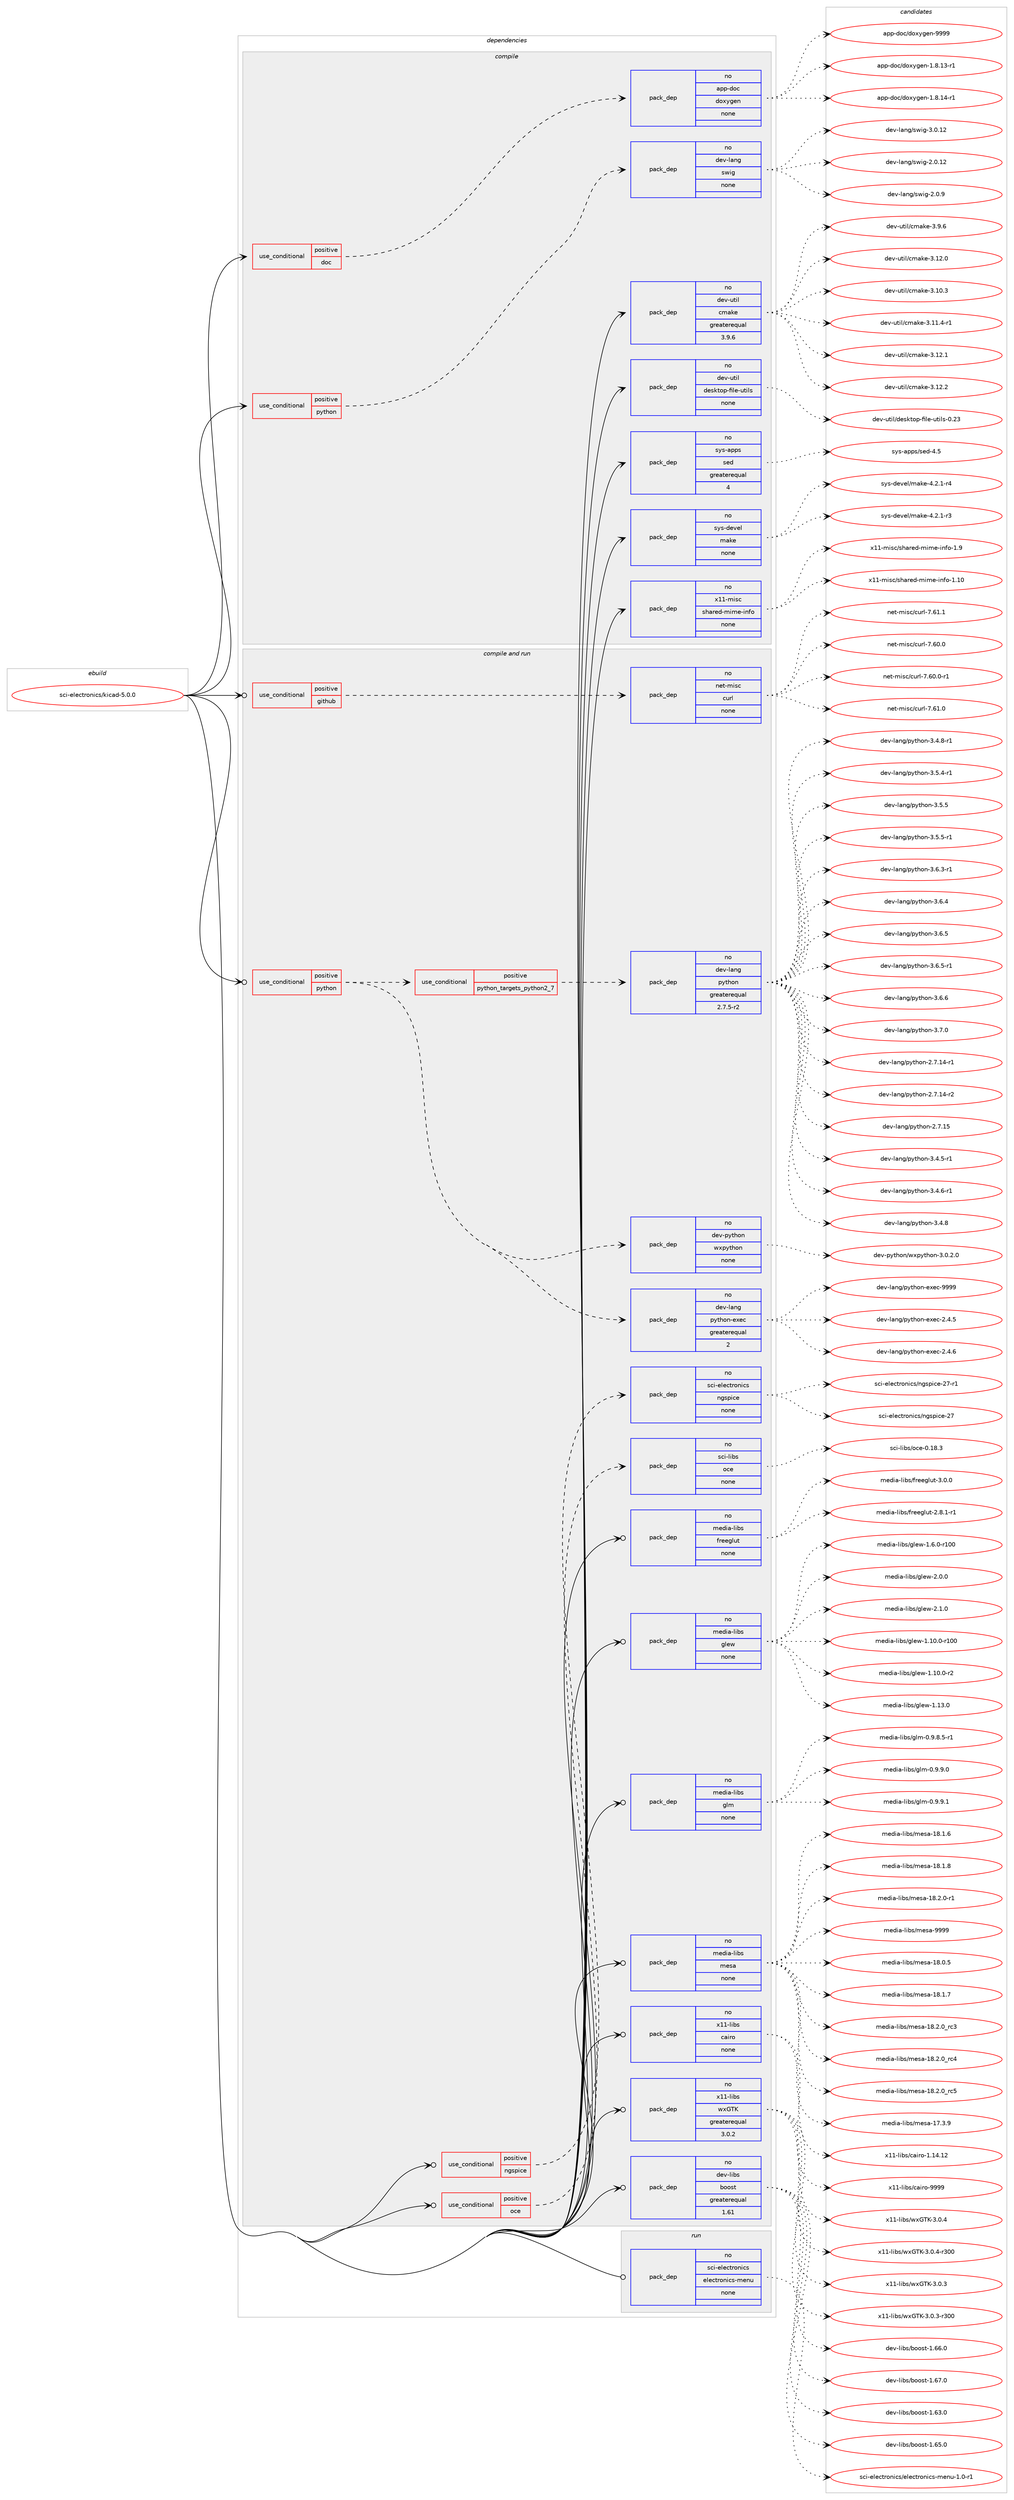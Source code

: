 digraph prolog {

# *************
# Graph options
# *************

newrank=true;
concentrate=true;
compound=true;
graph [rankdir=LR,fontname=Helvetica,fontsize=10,ranksep=1.5];#, ranksep=2.5, nodesep=0.2];
edge  [arrowhead=vee];
node  [fontname=Helvetica,fontsize=10];

# **********
# The ebuild
# **********

subgraph cluster_leftcol {
color=gray;
rank=same;
label=<<i>ebuild</i>>;
id [label="sci-electronics/kicad-5.0.0", color=red, width=4, href="../sci-electronics/kicad-5.0.0.svg"];
}

# ****************
# The dependencies
# ****************

subgraph cluster_midcol {
color=gray;
label=<<i>dependencies</i>>;
subgraph cluster_compile {
fillcolor="#eeeeee";
style=filled;
label=<<i>compile</i>>;
subgraph cond379 {
dependency1494 [label=<<TABLE BORDER="0" CELLBORDER="1" CELLSPACING="0" CELLPADDING="4"><TR><TD ROWSPAN="3" CELLPADDING="10">use_conditional</TD></TR><TR><TD>positive</TD></TR><TR><TD>doc</TD></TR></TABLE>>, shape=none, color=red];
subgraph pack1089 {
dependency1495 [label=<<TABLE BORDER="0" CELLBORDER="1" CELLSPACING="0" CELLPADDING="4" WIDTH="220"><TR><TD ROWSPAN="6" CELLPADDING="30">pack_dep</TD></TR><TR><TD WIDTH="110">no</TD></TR><TR><TD>app-doc</TD></TR><TR><TD>doxygen</TD></TR><TR><TD>none</TD></TR><TR><TD></TD></TR></TABLE>>, shape=none, color=blue];
}
dependency1494:e -> dependency1495:w [weight=20,style="dashed",arrowhead="vee"];
}
id:e -> dependency1494:w [weight=20,style="solid",arrowhead="vee"];
subgraph cond380 {
dependency1496 [label=<<TABLE BORDER="0" CELLBORDER="1" CELLSPACING="0" CELLPADDING="4"><TR><TD ROWSPAN="3" CELLPADDING="10">use_conditional</TD></TR><TR><TD>positive</TD></TR><TR><TD>python</TD></TR></TABLE>>, shape=none, color=red];
subgraph pack1090 {
dependency1497 [label=<<TABLE BORDER="0" CELLBORDER="1" CELLSPACING="0" CELLPADDING="4" WIDTH="220"><TR><TD ROWSPAN="6" CELLPADDING="30">pack_dep</TD></TR><TR><TD WIDTH="110">no</TD></TR><TR><TD>dev-lang</TD></TR><TR><TD>swig</TD></TR><TR><TD>none</TD></TR><TR><TD></TD></TR></TABLE>>, shape=none, color=blue];
}
dependency1496:e -> dependency1497:w [weight=20,style="dashed",arrowhead="vee"];
}
id:e -> dependency1496:w [weight=20,style="solid",arrowhead="vee"];
subgraph pack1091 {
dependency1498 [label=<<TABLE BORDER="0" CELLBORDER="1" CELLSPACING="0" CELLPADDING="4" WIDTH="220"><TR><TD ROWSPAN="6" CELLPADDING="30">pack_dep</TD></TR><TR><TD WIDTH="110">no</TD></TR><TR><TD>dev-util</TD></TR><TR><TD>cmake</TD></TR><TR><TD>greaterequal</TD></TR><TR><TD>3.9.6</TD></TR></TABLE>>, shape=none, color=blue];
}
id:e -> dependency1498:w [weight=20,style="solid",arrowhead="vee"];
subgraph pack1092 {
dependency1499 [label=<<TABLE BORDER="0" CELLBORDER="1" CELLSPACING="0" CELLPADDING="4" WIDTH="220"><TR><TD ROWSPAN="6" CELLPADDING="30">pack_dep</TD></TR><TR><TD WIDTH="110">no</TD></TR><TR><TD>dev-util</TD></TR><TR><TD>desktop-file-utils</TD></TR><TR><TD>none</TD></TR><TR><TD></TD></TR></TABLE>>, shape=none, color=blue];
}
id:e -> dependency1499:w [weight=20,style="solid",arrowhead="vee"];
subgraph pack1093 {
dependency1500 [label=<<TABLE BORDER="0" CELLBORDER="1" CELLSPACING="0" CELLPADDING="4" WIDTH="220"><TR><TD ROWSPAN="6" CELLPADDING="30">pack_dep</TD></TR><TR><TD WIDTH="110">no</TD></TR><TR><TD>sys-apps</TD></TR><TR><TD>sed</TD></TR><TR><TD>greaterequal</TD></TR><TR><TD>4</TD></TR></TABLE>>, shape=none, color=blue];
}
id:e -> dependency1500:w [weight=20,style="solid",arrowhead="vee"];
subgraph pack1094 {
dependency1501 [label=<<TABLE BORDER="0" CELLBORDER="1" CELLSPACING="0" CELLPADDING="4" WIDTH="220"><TR><TD ROWSPAN="6" CELLPADDING="30">pack_dep</TD></TR><TR><TD WIDTH="110">no</TD></TR><TR><TD>sys-devel</TD></TR><TR><TD>make</TD></TR><TR><TD>none</TD></TR><TR><TD></TD></TR></TABLE>>, shape=none, color=blue];
}
id:e -> dependency1501:w [weight=20,style="solid",arrowhead="vee"];
subgraph pack1095 {
dependency1502 [label=<<TABLE BORDER="0" CELLBORDER="1" CELLSPACING="0" CELLPADDING="4" WIDTH="220"><TR><TD ROWSPAN="6" CELLPADDING="30">pack_dep</TD></TR><TR><TD WIDTH="110">no</TD></TR><TR><TD>x11-misc</TD></TR><TR><TD>shared-mime-info</TD></TR><TR><TD>none</TD></TR><TR><TD></TD></TR></TABLE>>, shape=none, color=blue];
}
id:e -> dependency1502:w [weight=20,style="solid",arrowhead="vee"];
}
subgraph cluster_compileandrun {
fillcolor="#eeeeee";
style=filled;
label=<<i>compile and run</i>>;
subgraph cond381 {
dependency1503 [label=<<TABLE BORDER="0" CELLBORDER="1" CELLSPACING="0" CELLPADDING="4"><TR><TD ROWSPAN="3" CELLPADDING="10">use_conditional</TD></TR><TR><TD>positive</TD></TR><TR><TD>github</TD></TR></TABLE>>, shape=none, color=red];
subgraph pack1096 {
dependency1504 [label=<<TABLE BORDER="0" CELLBORDER="1" CELLSPACING="0" CELLPADDING="4" WIDTH="220"><TR><TD ROWSPAN="6" CELLPADDING="30">pack_dep</TD></TR><TR><TD WIDTH="110">no</TD></TR><TR><TD>net-misc</TD></TR><TR><TD>curl</TD></TR><TR><TD>none</TD></TR><TR><TD></TD></TR></TABLE>>, shape=none, color=blue];
}
dependency1503:e -> dependency1504:w [weight=20,style="dashed",arrowhead="vee"];
}
id:e -> dependency1503:w [weight=20,style="solid",arrowhead="odotvee"];
subgraph cond382 {
dependency1505 [label=<<TABLE BORDER="0" CELLBORDER="1" CELLSPACING="0" CELLPADDING="4"><TR><TD ROWSPAN="3" CELLPADDING="10">use_conditional</TD></TR><TR><TD>positive</TD></TR><TR><TD>ngspice</TD></TR></TABLE>>, shape=none, color=red];
subgraph pack1097 {
dependency1506 [label=<<TABLE BORDER="0" CELLBORDER="1" CELLSPACING="0" CELLPADDING="4" WIDTH="220"><TR><TD ROWSPAN="6" CELLPADDING="30">pack_dep</TD></TR><TR><TD WIDTH="110">no</TD></TR><TR><TD>sci-electronics</TD></TR><TR><TD>ngspice</TD></TR><TR><TD>none</TD></TR><TR><TD></TD></TR></TABLE>>, shape=none, color=blue];
}
dependency1505:e -> dependency1506:w [weight=20,style="dashed",arrowhead="vee"];
}
id:e -> dependency1505:w [weight=20,style="solid",arrowhead="odotvee"];
subgraph cond383 {
dependency1507 [label=<<TABLE BORDER="0" CELLBORDER="1" CELLSPACING="0" CELLPADDING="4"><TR><TD ROWSPAN="3" CELLPADDING="10">use_conditional</TD></TR><TR><TD>positive</TD></TR><TR><TD>oce</TD></TR></TABLE>>, shape=none, color=red];
subgraph pack1098 {
dependency1508 [label=<<TABLE BORDER="0" CELLBORDER="1" CELLSPACING="0" CELLPADDING="4" WIDTH="220"><TR><TD ROWSPAN="6" CELLPADDING="30">pack_dep</TD></TR><TR><TD WIDTH="110">no</TD></TR><TR><TD>sci-libs</TD></TR><TR><TD>oce</TD></TR><TR><TD>none</TD></TR><TR><TD></TD></TR></TABLE>>, shape=none, color=blue];
}
dependency1507:e -> dependency1508:w [weight=20,style="dashed",arrowhead="vee"];
}
id:e -> dependency1507:w [weight=20,style="solid",arrowhead="odotvee"];
subgraph cond384 {
dependency1509 [label=<<TABLE BORDER="0" CELLBORDER="1" CELLSPACING="0" CELLPADDING="4"><TR><TD ROWSPAN="3" CELLPADDING="10">use_conditional</TD></TR><TR><TD>positive</TD></TR><TR><TD>python</TD></TR></TABLE>>, shape=none, color=red];
subgraph pack1099 {
dependency1510 [label=<<TABLE BORDER="0" CELLBORDER="1" CELLSPACING="0" CELLPADDING="4" WIDTH="220"><TR><TD ROWSPAN="6" CELLPADDING="30">pack_dep</TD></TR><TR><TD WIDTH="110">no</TD></TR><TR><TD>dev-python</TD></TR><TR><TD>wxpython</TD></TR><TR><TD>none</TD></TR><TR><TD></TD></TR></TABLE>>, shape=none, color=blue];
}
dependency1509:e -> dependency1510:w [weight=20,style="dashed",arrowhead="vee"];
subgraph cond385 {
dependency1511 [label=<<TABLE BORDER="0" CELLBORDER="1" CELLSPACING="0" CELLPADDING="4"><TR><TD ROWSPAN="3" CELLPADDING="10">use_conditional</TD></TR><TR><TD>positive</TD></TR><TR><TD>python_targets_python2_7</TD></TR></TABLE>>, shape=none, color=red];
subgraph pack1100 {
dependency1512 [label=<<TABLE BORDER="0" CELLBORDER="1" CELLSPACING="0" CELLPADDING="4" WIDTH="220"><TR><TD ROWSPAN="6" CELLPADDING="30">pack_dep</TD></TR><TR><TD WIDTH="110">no</TD></TR><TR><TD>dev-lang</TD></TR><TR><TD>python</TD></TR><TR><TD>greaterequal</TD></TR><TR><TD>2.7.5-r2</TD></TR></TABLE>>, shape=none, color=blue];
}
dependency1511:e -> dependency1512:w [weight=20,style="dashed",arrowhead="vee"];
}
dependency1509:e -> dependency1511:w [weight=20,style="dashed",arrowhead="vee"];
subgraph pack1101 {
dependency1513 [label=<<TABLE BORDER="0" CELLBORDER="1" CELLSPACING="0" CELLPADDING="4" WIDTH="220"><TR><TD ROWSPAN="6" CELLPADDING="30">pack_dep</TD></TR><TR><TD WIDTH="110">no</TD></TR><TR><TD>dev-lang</TD></TR><TR><TD>python-exec</TD></TR><TR><TD>greaterequal</TD></TR><TR><TD>2</TD></TR></TABLE>>, shape=none, color=blue];
}
dependency1509:e -> dependency1513:w [weight=20,style="dashed",arrowhead="vee"];
}
id:e -> dependency1509:w [weight=20,style="solid",arrowhead="odotvee"];
subgraph pack1102 {
dependency1514 [label=<<TABLE BORDER="0" CELLBORDER="1" CELLSPACING="0" CELLPADDING="4" WIDTH="220"><TR><TD ROWSPAN="6" CELLPADDING="30">pack_dep</TD></TR><TR><TD WIDTH="110">no</TD></TR><TR><TD>dev-libs</TD></TR><TR><TD>boost</TD></TR><TR><TD>greaterequal</TD></TR><TR><TD>1.61</TD></TR></TABLE>>, shape=none, color=blue];
}
id:e -> dependency1514:w [weight=20,style="solid",arrowhead="odotvee"];
subgraph pack1103 {
dependency1515 [label=<<TABLE BORDER="0" CELLBORDER="1" CELLSPACING="0" CELLPADDING="4" WIDTH="220"><TR><TD ROWSPAN="6" CELLPADDING="30">pack_dep</TD></TR><TR><TD WIDTH="110">no</TD></TR><TR><TD>media-libs</TD></TR><TR><TD>freeglut</TD></TR><TR><TD>none</TD></TR><TR><TD></TD></TR></TABLE>>, shape=none, color=blue];
}
id:e -> dependency1515:w [weight=20,style="solid",arrowhead="odotvee"];
subgraph pack1104 {
dependency1516 [label=<<TABLE BORDER="0" CELLBORDER="1" CELLSPACING="0" CELLPADDING="4" WIDTH="220"><TR><TD ROWSPAN="6" CELLPADDING="30">pack_dep</TD></TR><TR><TD WIDTH="110">no</TD></TR><TR><TD>media-libs</TD></TR><TR><TD>glew</TD></TR><TR><TD>none</TD></TR><TR><TD></TD></TR></TABLE>>, shape=none, color=blue];
}
id:e -> dependency1516:w [weight=20,style="solid",arrowhead="odotvee"];
subgraph pack1105 {
dependency1517 [label=<<TABLE BORDER="0" CELLBORDER="1" CELLSPACING="0" CELLPADDING="4" WIDTH="220"><TR><TD ROWSPAN="6" CELLPADDING="30">pack_dep</TD></TR><TR><TD WIDTH="110">no</TD></TR><TR><TD>media-libs</TD></TR><TR><TD>glm</TD></TR><TR><TD>none</TD></TR><TR><TD></TD></TR></TABLE>>, shape=none, color=blue];
}
id:e -> dependency1517:w [weight=20,style="solid",arrowhead="odotvee"];
subgraph pack1106 {
dependency1518 [label=<<TABLE BORDER="0" CELLBORDER="1" CELLSPACING="0" CELLPADDING="4" WIDTH="220"><TR><TD ROWSPAN="6" CELLPADDING="30">pack_dep</TD></TR><TR><TD WIDTH="110">no</TD></TR><TR><TD>media-libs</TD></TR><TR><TD>mesa</TD></TR><TR><TD>none</TD></TR><TR><TD></TD></TR></TABLE>>, shape=none, color=blue];
}
id:e -> dependency1518:w [weight=20,style="solid",arrowhead="odotvee"];
subgraph pack1107 {
dependency1519 [label=<<TABLE BORDER="0" CELLBORDER="1" CELLSPACING="0" CELLPADDING="4" WIDTH="220"><TR><TD ROWSPAN="6" CELLPADDING="30">pack_dep</TD></TR><TR><TD WIDTH="110">no</TD></TR><TR><TD>x11-libs</TD></TR><TR><TD>cairo</TD></TR><TR><TD>none</TD></TR><TR><TD></TD></TR></TABLE>>, shape=none, color=blue];
}
id:e -> dependency1519:w [weight=20,style="solid",arrowhead="odotvee"];
subgraph pack1108 {
dependency1520 [label=<<TABLE BORDER="0" CELLBORDER="1" CELLSPACING="0" CELLPADDING="4" WIDTH="220"><TR><TD ROWSPAN="6" CELLPADDING="30">pack_dep</TD></TR><TR><TD WIDTH="110">no</TD></TR><TR><TD>x11-libs</TD></TR><TR><TD>wxGTK</TD></TR><TR><TD>greaterequal</TD></TR><TR><TD>3.0.2</TD></TR></TABLE>>, shape=none, color=blue];
}
id:e -> dependency1520:w [weight=20,style="solid",arrowhead="odotvee"];
}
subgraph cluster_run {
fillcolor="#eeeeee";
style=filled;
label=<<i>run</i>>;
subgraph pack1109 {
dependency1521 [label=<<TABLE BORDER="0" CELLBORDER="1" CELLSPACING="0" CELLPADDING="4" WIDTH="220"><TR><TD ROWSPAN="6" CELLPADDING="30">pack_dep</TD></TR><TR><TD WIDTH="110">no</TD></TR><TR><TD>sci-electronics</TD></TR><TR><TD>electronics-menu</TD></TR><TR><TD>none</TD></TR><TR><TD></TD></TR></TABLE>>, shape=none, color=blue];
}
id:e -> dependency1521:w [weight=20,style="solid",arrowhead="odot"];
}
}

# **************
# The candidates
# **************

subgraph cluster_choices {
rank=same;
color=gray;
label=<<i>candidates</i>>;

subgraph choice1089 {
color=black;
nodesep=1;
choice97112112451001119947100111120121103101110454946564649514511449 [label="app-doc/doxygen-1.8.13-r1", color=red, width=4,href="../app-doc/doxygen-1.8.13-r1.svg"];
choice97112112451001119947100111120121103101110454946564649524511449 [label="app-doc/doxygen-1.8.14-r1", color=red, width=4,href="../app-doc/doxygen-1.8.14-r1.svg"];
choice971121124510011199471001111201211031011104557575757 [label="app-doc/doxygen-9999", color=red, width=4,href="../app-doc/doxygen-9999.svg"];
dependency1495:e -> choice97112112451001119947100111120121103101110454946564649514511449:w [style=dotted,weight="100"];
dependency1495:e -> choice97112112451001119947100111120121103101110454946564649524511449:w [style=dotted,weight="100"];
dependency1495:e -> choice971121124510011199471001111201211031011104557575757:w [style=dotted,weight="100"];
}
subgraph choice1090 {
color=black;
nodesep=1;
choice10010111845108971101034711511910510345504648464950 [label="dev-lang/swig-2.0.12", color=red, width=4,href="../dev-lang/swig-2.0.12.svg"];
choice100101118451089711010347115119105103455046484657 [label="dev-lang/swig-2.0.9", color=red, width=4,href="../dev-lang/swig-2.0.9.svg"];
choice10010111845108971101034711511910510345514648464950 [label="dev-lang/swig-3.0.12", color=red, width=4,href="../dev-lang/swig-3.0.12.svg"];
dependency1497:e -> choice10010111845108971101034711511910510345504648464950:w [style=dotted,weight="100"];
dependency1497:e -> choice100101118451089711010347115119105103455046484657:w [style=dotted,weight="100"];
dependency1497:e -> choice10010111845108971101034711511910510345514648464950:w [style=dotted,weight="100"];
}
subgraph choice1091 {
color=black;
nodesep=1;
choice1001011184511711610510847991099710710145514649504648 [label="dev-util/cmake-3.12.0", color=red, width=4,href="../dev-util/cmake-3.12.0.svg"];
choice1001011184511711610510847991099710710145514649484651 [label="dev-util/cmake-3.10.3", color=red, width=4,href="../dev-util/cmake-3.10.3.svg"];
choice10010111845117116105108479910997107101455146494946524511449 [label="dev-util/cmake-3.11.4-r1", color=red, width=4,href="../dev-util/cmake-3.11.4-r1.svg"];
choice1001011184511711610510847991099710710145514649504649 [label="dev-util/cmake-3.12.1", color=red, width=4,href="../dev-util/cmake-3.12.1.svg"];
choice1001011184511711610510847991099710710145514649504650 [label="dev-util/cmake-3.12.2", color=red, width=4,href="../dev-util/cmake-3.12.2.svg"];
choice10010111845117116105108479910997107101455146574654 [label="dev-util/cmake-3.9.6", color=red, width=4,href="../dev-util/cmake-3.9.6.svg"];
dependency1498:e -> choice1001011184511711610510847991099710710145514649504648:w [style=dotted,weight="100"];
dependency1498:e -> choice1001011184511711610510847991099710710145514649484651:w [style=dotted,weight="100"];
dependency1498:e -> choice10010111845117116105108479910997107101455146494946524511449:w [style=dotted,weight="100"];
dependency1498:e -> choice1001011184511711610510847991099710710145514649504649:w [style=dotted,weight="100"];
dependency1498:e -> choice1001011184511711610510847991099710710145514649504650:w [style=dotted,weight="100"];
dependency1498:e -> choice10010111845117116105108479910997107101455146574654:w [style=dotted,weight="100"];
}
subgraph choice1092 {
color=black;
nodesep=1;
choice100101118451171161051084710010111510711611111245102105108101451171161051081154548465051 [label="dev-util/desktop-file-utils-0.23", color=red, width=4,href="../dev-util/desktop-file-utils-0.23.svg"];
dependency1499:e -> choice100101118451171161051084710010111510711611111245102105108101451171161051081154548465051:w [style=dotted,weight="100"];
}
subgraph choice1093 {
color=black;
nodesep=1;
choice11512111545971121121154711510110045524653 [label="sys-apps/sed-4.5", color=red, width=4,href="../sys-apps/sed-4.5.svg"];
dependency1500:e -> choice11512111545971121121154711510110045524653:w [style=dotted,weight="100"];
}
subgraph choice1094 {
color=black;
nodesep=1;
choice1151211154510010111810110847109971071014552465046494511451 [label="sys-devel/make-4.2.1-r3", color=red, width=4,href="../sys-devel/make-4.2.1-r3.svg"];
choice1151211154510010111810110847109971071014552465046494511452 [label="sys-devel/make-4.2.1-r4", color=red, width=4,href="../sys-devel/make-4.2.1-r4.svg"];
dependency1501:e -> choice1151211154510010111810110847109971071014552465046494511451:w [style=dotted,weight="100"];
dependency1501:e -> choice1151211154510010111810110847109971071014552465046494511452:w [style=dotted,weight="100"];
}
subgraph choice1095 {
color=black;
nodesep=1;
choice12049494510910511599471151049711410110045109105109101451051101021114549464948 [label="x11-misc/shared-mime-info-1.10", color=red, width=4,href="../x11-misc/shared-mime-info-1.10.svg"];
choice120494945109105115994711510497114101100451091051091014510511010211145494657 [label="x11-misc/shared-mime-info-1.9", color=red, width=4,href="../x11-misc/shared-mime-info-1.9.svg"];
dependency1502:e -> choice12049494510910511599471151049711410110045109105109101451051101021114549464948:w [style=dotted,weight="100"];
dependency1502:e -> choice120494945109105115994711510497114101100451091051091014510511010211145494657:w [style=dotted,weight="100"];
}
subgraph choice1096 {
color=black;
nodesep=1;
choice1101011164510910511599479911711410845554654484648 [label="net-misc/curl-7.60.0", color=red, width=4,href="../net-misc/curl-7.60.0.svg"];
choice11010111645109105115994799117114108455546544846484511449 [label="net-misc/curl-7.60.0-r1", color=red, width=4,href="../net-misc/curl-7.60.0-r1.svg"];
choice1101011164510910511599479911711410845554654494648 [label="net-misc/curl-7.61.0", color=red, width=4,href="../net-misc/curl-7.61.0.svg"];
choice1101011164510910511599479911711410845554654494649 [label="net-misc/curl-7.61.1", color=red, width=4,href="../net-misc/curl-7.61.1.svg"];
dependency1504:e -> choice1101011164510910511599479911711410845554654484648:w [style=dotted,weight="100"];
dependency1504:e -> choice11010111645109105115994799117114108455546544846484511449:w [style=dotted,weight="100"];
dependency1504:e -> choice1101011164510910511599479911711410845554654494648:w [style=dotted,weight="100"];
dependency1504:e -> choice1101011164510910511599479911711410845554654494649:w [style=dotted,weight="100"];
}
subgraph choice1097 {
color=black;
nodesep=1;
choice115991054510110810199116114111110105991154711010311511210599101455055 [label="sci-electronics/ngspice-27", color=red, width=4,href="../sci-electronics/ngspice-27.svg"];
choice1159910545101108101991161141111101059911547110103115112105991014550554511449 [label="sci-electronics/ngspice-27-r1", color=red, width=4,href="../sci-electronics/ngspice-27-r1.svg"];
dependency1506:e -> choice115991054510110810199116114111110105991154711010311511210599101455055:w [style=dotted,weight="100"];
dependency1506:e -> choice1159910545101108101991161141111101059911547110103115112105991014550554511449:w [style=dotted,weight="100"];
}
subgraph choice1098 {
color=black;
nodesep=1;
choice115991054510810598115471119910145484649564651 [label="sci-libs/oce-0.18.3", color=red, width=4,href="../sci-libs/oce-0.18.3.svg"];
dependency1508:e -> choice115991054510810598115471119910145484649564651:w [style=dotted,weight="100"];
}
subgraph choice1099 {
color=black;
nodesep=1;
choice10010111845112121116104111110471191201121211161041111104551464846504648 [label="dev-python/wxpython-3.0.2.0", color=red, width=4,href="../dev-python/wxpython-3.0.2.0.svg"];
dependency1510:e -> choice10010111845112121116104111110471191201121211161041111104551464846504648:w [style=dotted,weight="100"];
}
subgraph choice1100 {
color=black;
nodesep=1;
choice100101118451089711010347112121116104111110455046554649524511449 [label="dev-lang/python-2.7.14-r1", color=red, width=4,href="../dev-lang/python-2.7.14-r1.svg"];
choice100101118451089711010347112121116104111110455046554649524511450 [label="dev-lang/python-2.7.14-r2", color=red, width=4,href="../dev-lang/python-2.7.14-r2.svg"];
choice10010111845108971101034711212111610411111045504655464953 [label="dev-lang/python-2.7.15", color=red, width=4,href="../dev-lang/python-2.7.15.svg"];
choice1001011184510897110103471121211161041111104551465246534511449 [label="dev-lang/python-3.4.5-r1", color=red, width=4,href="../dev-lang/python-3.4.5-r1.svg"];
choice1001011184510897110103471121211161041111104551465246544511449 [label="dev-lang/python-3.4.6-r1", color=red, width=4,href="../dev-lang/python-3.4.6-r1.svg"];
choice100101118451089711010347112121116104111110455146524656 [label="dev-lang/python-3.4.8", color=red, width=4,href="../dev-lang/python-3.4.8.svg"];
choice1001011184510897110103471121211161041111104551465246564511449 [label="dev-lang/python-3.4.8-r1", color=red, width=4,href="../dev-lang/python-3.4.8-r1.svg"];
choice1001011184510897110103471121211161041111104551465346524511449 [label="dev-lang/python-3.5.4-r1", color=red, width=4,href="../dev-lang/python-3.5.4-r1.svg"];
choice100101118451089711010347112121116104111110455146534653 [label="dev-lang/python-3.5.5", color=red, width=4,href="../dev-lang/python-3.5.5.svg"];
choice1001011184510897110103471121211161041111104551465346534511449 [label="dev-lang/python-3.5.5-r1", color=red, width=4,href="../dev-lang/python-3.5.5-r1.svg"];
choice1001011184510897110103471121211161041111104551465446514511449 [label="dev-lang/python-3.6.3-r1", color=red, width=4,href="../dev-lang/python-3.6.3-r1.svg"];
choice100101118451089711010347112121116104111110455146544652 [label="dev-lang/python-3.6.4", color=red, width=4,href="../dev-lang/python-3.6.4.svg"];
choice100101118451089711010347112121116104111110455146544653 [label="dev-lang/python-3.6.5", color=red, width=4,href="../dev-lang/python-3.6.5.svg"];
choice1001011184510897110103471121211161041111104551465446534511449 [label="dev-lang/python-3.6.5-r1", color=red, width=4,href="../dev-lang/python-3.6.5-r1.svg"];
choice100101118451089711010347112121116104111110455146544654 [label="dev-lang/python-3.6.6", color=red, width=4,href="../dev-lang/python-3.6.6.svg"];
choice100101118451089711010347112121116104111110455146554648 [label="dev-lang/python-3.7.0", color=red, width=4,href="../dev-lang/python-3.7.0.svg"];
dependency1512:e -> choice100101118451089711010347112121116104111110455046554649524511449:w [style=dotted,weight="100"];
dependency1512:e -> choice100101118451089711010347112121116104111110455046554649524511450:w [style=dotted,weight="100"];
dependency1512:e -> choice10010111845108971101034711212111610411111045504655464953:w [style=dotted,weight="100"];
dependency1512:e -> choice1001011184510897110103471121211161041111104551465246534511449:w [style=dotted,weight="100"];
dependency1512:e -> choice1001011184510897110103471121211161041111104551465246544511449:w [style=dotted,weight="100"];
dependency1512:e -> choice100101118451089711010347112121116104111110455146524656:w [style=dotted,weight="100"];
dependency1512:e -> choice1001011184510897110103471121211161041111104551465246564511449:w [style=dotted,weight="100"];
dependency1512:e -> choice1001011184510897110103471121211161041111104551465346524511449:w [style=dotted,weight="100"];
dependency1512:e -> choice100101118451089711010347112121116104111110455146534653:w [style=dotted,weight="100"];
dependency1512:e -> choice1001011184510897110103471121211161041111104551465346534511449:w [style=dotted,weight="100"];
dependency1512:e -> choice1001011184510897110103471121211161041111104551465446514511449:w [style=dotted,weight="100"];
dependency1512:e -> choice100101118451089711010347112121116104111110455146544652:w [style=dotted,weight="100"];
dependency1512:e -> choice100101118451089711010347112121116104111110455146544653:w [style=dotted,weight="100"];
dependency1512:e -> choice1001011184510897110103471121211161041111104551465446534511449:w [style=dotted,weight="100"];
dependency1512:e -> choice100101118451089711010347112121116104111110455146544654:w [style=dotted,weight="100"];
dependency1512:e -> choice100101118451089711010347112121116104111110455146554648:w [style=dotted,weight="100"];
}
subgraph choice1101 {
color=black;
nodesep=1;
choice1001011184510897110103471121211161041111104510112010199455046524653 [label="dev-lang/python-exec-2.4.5", color=red, width=4,href="../dev-lang/python-exec-2.4.5.svg"];
choice1001011184510897110103471121211161041111104510112010199455046524654 [label="dev-lang/python-exec-2.4.6", color=red, width=4,href="../dev-lang/python-exec-2.4.6.svg"];
choice10010111845108971101034711212111610411111045101120101994557575757 [label="dev-lang/python-exec-9999", color=red, width=4,href="../dev-lang/python-exec-9999.svg"];
dependency1513:e -> choice1001011184510897110103471121211161041111104510112010199455046524653:w [style=dotted,weight="100"];
dependency1513:e -> choice1001011184510897110103471121211161041111104510112010199455046524654:w [style=dotted,weight="100"];
dependency1513:e -> choice10010111845108971101034711212111610411111045101120101994557575757:w [style=dotted,weight="100"];
}
subgraph choice1102 {
color=black;
nodesep=1;
choice1001011184510810598115479811111111511645494654514648 [label="dev-libs/boost-1.63.0", color=red, width=4,href="../dev-libs/boost-1.63.0.svg"];
choice1001011184510810598115479811111111511645494654534648 [label="dev-libs/boost-1.65.0", color=red, width=4,href="../dev-libs/boost-1.65.0.svg"];
choice1001011184510810598115479811111111511645494654544648 [label="dev-libs/boost-1.66.0", color=red, width=4,href="../dev-libs/boost-1.66.0.svg"];
choice1001011184510810598115479811111111511645494654554648 [label="dev-libs/boost-1.67.0", color=red, width=4,href="../dev-libs/boost-1.67.0.svg"];
dependency1514:e -> choice1001011184510810598115479811111111511645494654514648:w [style=dotted,weight="100"];
dependency1514:e -> choice1001011184510810598115479811111111511645494654534648:w [style=dotted,weight="100"];
dependency1514:e -> choice1001011184510810598115479811111111511645494654544648:w [style=dotted,weight="100"];
dependency1514:e -> choice1001011184510810598115479811111111511645494654554648:w [style=dotted,weight="100"];
}
subgraph choice1103 {
color=black;
nodesep=1;
choice109101100105974510810598115471021141011011031081171164550465646494511449 [label="media-libs/freeglut-2.8.1-r1", color=red, width=4,href="../media-libs/freeglut-2.8.1-r1.svg"];
choice10910110010597451081059811547102114101101103108117116455146484648 [label="media-libs/freeglut-3.0.0", color=red, width=4,href="../media-libs/freeglut-3.0.0.svg"];
dependency1515:e -> choice109101100105974510810598115471021141011011031081171164550465646494511449:w [style=dotted,weight="100"];
dependency1515:e -> choice10910110010597451081059811547102114101101103108117116455146484648:w [style=dotted,weight="100"];
}
subgraph choice1104 {
color=black;
nodesep=1;
choice109101100105974510810598115471031081011194549464948464845114494848 [label="media-libs/glew-1.10.0-r100", color=red, width=4,href="../media-libs/glew-1.10.0-r100.svg"];
choice10910110010597451081059811547103108101119454946494846484511450 [label="media-libs/glew-1.10.0-r2", color=red, width=4,href="../media-libs/glew-1.10.0-r2.svg"];
choice1091011001059745108105981154710310810111945494649514648 [label="media-libs/glew-1.13.0", color=red, width=4,href="../media-libs/glew-1.13.0.svg"];
choice1091011001059745108105981154710310810111945494654464845114494848 [label="media-libs/glew-1.6.0-r100", color=red, width=4,href="../media-libs/glew-1.6.0-r100.svg"];
choice10910110010597451081059811547103108101119455046484648 [label="media-libs/glew-2.0.0", color=red, width=4,href="../media-libs/glew-2.0.0.svg"];
choice10910110010597451081059811547103108101119455046494648 [label="media-libs/glew-2.1.0", color=red, width=4,href="../media-libs/glew-2.1.0.svg"];
dependency1516:e -> choice109101100105974510810598115471031081011194549464948464845114494848:w [style=dotted,weight="100"];
dependency1516:e -> choice10910110010597451081059811547103108101119454946494846484511450:w [style=dotted,weight="100"];
dependency1516:e -> choice1091011001059745108105981154710310810111945494649514648:w [style=dotted,weight="100"];
dependency1516:e -> choice1091011001059745108105981154710310810111945494654464845114494848:w [style=dotted,weight="100"];
dependency1516:e -> choice10910110010597451081059811547103108101119455046484648:w [style=dotted,weight="100"];
dependency1516:e -> choice10910110010597451081059811547103108101119455046494648:w [style=dotted,weight="100"];
}
subgraph choice1105 {
color=black;
nodesep=1;
choice1091011001059745108105981154710310810945484657465646534511449 [label="media-libs/glm-0.9.8.5-r1", color=red, width=4,href="../media-libs/glm-0.9.8.5-r1.svg"];
choice109101100105974510810598115471031081094548465746574648 [label="media-libs/glm-0.9.9.0", color=red, width=4,href="../media-libs/glm-0.9.9.0.svg"];
choice109101100105974510810598115471031081094548465746574649 [label="media-libs/glm-0.9.9.1", color=red, width=4,href="../media-libs/glm-0.9.9.1.svg"];
dependency1517:e -> choice1091011001059745108105981154710310810945484657465646534511449:w [style=dotted,weight="100"];
dependency1517:e -> choice109101100105974510810598115471031081094548465746574648:w [style=dotted,weight="100"];
dependency1517:e -> choice109101100105974510810598115471031081094548465746574649:w [style=dotted,weight="100"];
}
subgraph choice1106 {
color=black;
nodesep=1;
choice109101100105974510810598115471091011159745495646484653 [label="media-libs/mesa-18.0.5", color=red, width=4,href="../media-libs/mesa-18.0.5.svg"];
choice109101100105974510810598115471091011159745495646494655 [label="media-libs/mesa-18.1.7", color=red, width=4,href="../media-libs/mesa-18.1.7.svg"];
choice109101100105974510810598115471091011159745495646504648951149951 [label="media-libs/mesa-18.2.0_rc3", color=red, width=4,href="../media-libs/mesa-18.2.0_rc3.svg"];
choice109101100105974510810598115471091011159745495646504648951149952 [label="media-libs/mesa-18.2.0_rc4", color=red, width=4,href="../media-libs/mesa-18.2.0_rc4.svg"];
choice109101100105974510810598115471091011159745495646504648951149953 [label="media-libs/mesa-18.2.0_rc5", color=red, width=4,href="../media-libs/mesa-18.2.0_rc5.svg"];
choice109101100105974510810598115471091011159745495546514657 [label="media-libs/mesa-17.3.9", color=red, width=4,href="../media-libs/mesa-17.3.9.svg"];
choice109101100105974510810598115471091011159745495646494654 [label="media-libs/mesa-18.1.6", color=red, width=4,href="../media-libs/mesa-18.1.6.svg"];
choice109101100105974510810598115471091011159745495646494656 [label="media-libs/mesa-18.1.8", color=red, width=4,href="../media-libs/mesa-18.1.8.svg"];
choice1091011001059745108105981154710910111597454956465046484511449 [label="media-libs/mesa-18.2.0-r1", color=red, width=4,href="../media-libs/mesa-18.2.0-r1.svg"];
choice10910110010597451081059811547109101115974557575757 [label="media-libs/mesa-9999", color=red, width=4,href="../media-libs/mesa-9999.svg"];
dependency1518:e -> choice109101100105974510810598115471091011159745495646484653:w [style=dotted,weight="100"];
dependency1518:e -> choice109101100105974510810598115471091011159745495646494655:w [style=dotted,weight="100"];
dependency1518:e -> choice109101100105974510810598115471091011159745495646504648951149951:w [style=dotted,weight="100"];
dependency1518:e -> choice109101100105974510810598115471091011159745495646504648951149952:w [style=dotted,weight="100"];
dependency1518:e -> choice109101100105974510810598115471091011159745495646504648951149953:w [style=dotted,weight="100"];
dependency1518:e -> choice109101100105974510810598115471091011159745495546514657:w [style=dotted,weight="100"];
dependency1518:e -> choice109101100105974510810598115471091011159745495646494654:w [style=dotted,weight="100"];
dependency1518:e -> choice109101100105974510810598115471091011159745495646494656:w [style=dotted,weight="100"];
dependency1518:e -> choice1091011001059745108105981154710910111597454956465046484511449:w [style=dotted,weight="100"];
dependency1518:e -> choice10910110010597451081059811547109101115974557575757:w [style=dotted,weight="100"];
}
subgraph choice1107 {
color=black;
nodesep=1;
choice120494945108105981154799971051141114549464952464950 [label="x11-libs/cairo-1.14.12", color=red, width=4,href="../x11-libs/cairo-1.14.12.svg"];
choice120494945108105981154799971051141114557575757 [label="x11-libs/cairo-9999", color=red, width=4,href="../x11-libs/cairo-9999.svg"];
dependency1519:e -> choice120494945108105981154799971051141114549464952464950:w [style=dotted,weight="100"];
dependency1519:e -> choice120494945108105981154799971051141114557575757:w [style=dotted,weight="100"];
}
subgraph choice1108 {
color=black;
nodesep=1;
choice1204949451081059811547119120718475455146484651 [label="x11-libs/wxGTK-3.0.3", color=red, width=4,href="../x11-libs/wxGTK-3.0.3.svg"];
choice120494945108105981154711912071847545514648465145114514848 [label="x11-libs/wxGTK-3.0.3-r300", color=red, width=4,href="../x11-libs/wxGTK-3.0.3-r300.svg"];
choice1204949451081059811547119120718475455146484652 [label="x11-libs/wxGTK-3.0.4", color=red, width=4,href="../x11-libs/wxGTK-3.0.4.svg"];
choice120494945108105981154711912071847545514648465245114514848 [label="x11-libs/wxGTK-3.0.4-r300", color=red, width=4,href="../x11-libs/wxGTK-3.0.4-r300.svg"];
dependency1520:e -> choice1204949451081059811547119120718475455146484651:w [style=dotted,weight="100"];
dependency1520:e -> choice120494945108105981154711912071847545514648465145114514848:w [style=dotted,weight="100"];
dependency1520:e -> choice1204949451081059811547119120718475455146484652:w [style=dotted,weight="100"];
dependency1520:e -> choice120494945108105981154711912071847545514648465245114514848:w [style=dotted,weight="100"];
}
subgraph choice1109 {
color=black;
nodesep=1;
choice1159910545101108101991161141111101059911547101108101991161141111101059911545109101110117454946484511449 [label="sci-electronics/electronics-menu-1.0-r1", color=red, width=4,href="../sci-electronics/electronics-menu-1.0-r1.svg"];
dependency1521:e -> choice1159910545101108101991161141111101059911547101108101991161141111101059911545109101110117454946484511449:w [style=dotted,weight="100"];
}
}

}
